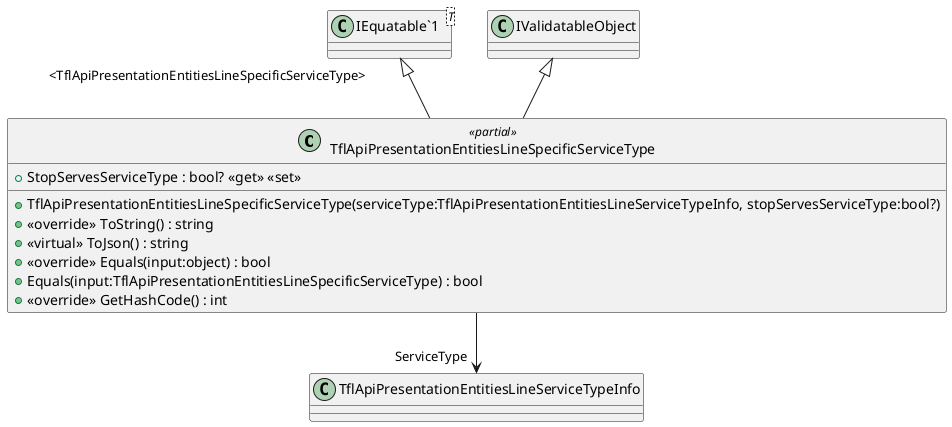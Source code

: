 @startuml
class TflApiPresentationEntitiesLineSpecificServiceType <<partial>> {
    + TflApiPresentationEntitiesLineSpecificServiceType(serviceType:TflApiPresentationEntitiesLineServiceTypeInfo, stopServesServiceType:bool?)
    + StopServesServiceType : bool? <<get>> <<set>>
    + <<override>> ToString() : string
    + <<virtual>> ToJson() : string
    + <<override>> Equals(input:object) : bool
    + Equals(input:TflApiPresentationEntitiesLineSpecificServiceType) : bool
    + <<override>> GetHashCode() : int
}
class "IEquatable`1"<T> {
}
"IEquatable`1" "<TflApiPresentationEntitiesLineSpecificServiceType>" <|-- TflApiPresentationEntitiesLineSpecificServiceType
IValidatableObject <|-- TflApiPresentationEntitiesLineSpecificServiceType
TflApiPresentationEntitiesLineSpecificServiceType --> "ServiceType" TflApiPresentationEntitiesLineServiceTypeInfo
@enduml
